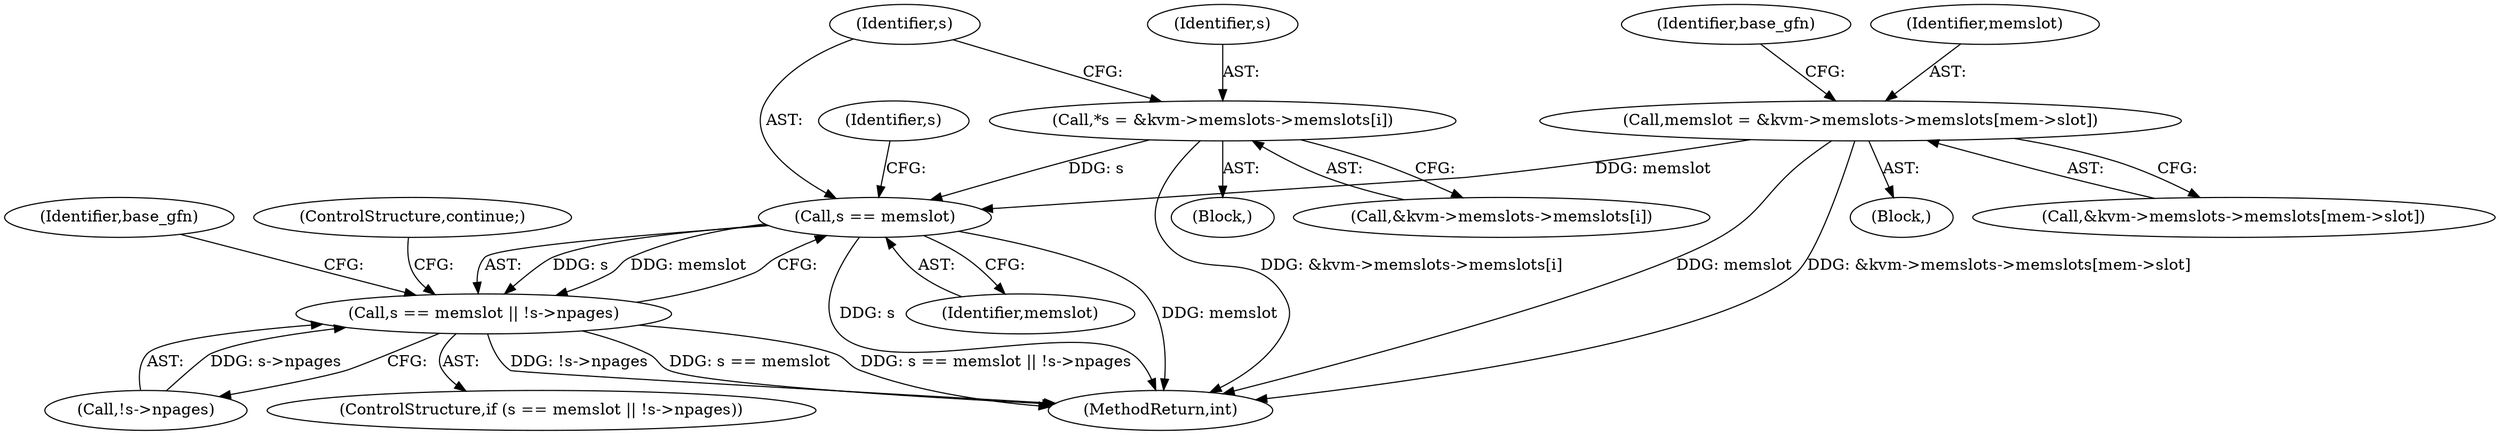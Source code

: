 digraph "0_linux_fa3d315a4ce2c0891cdde262562e710d95fba19e@pointer" {
"1000297" [label="(Call,s == memslot)"];
"1000285" [label="(Call,*s = &kvm->memslots->memslots[i])"];
"1000190" [label="(Call,memslot = &kvm->memslots->memslots[mem->slot])"];
"1000296" [label="(Call,s == memslot || !s->npages)"];
"1000300" [label="(Call,!s->npages)"];
"1000304" [label="(ControlStructure,continue;)"];
"1000295" [label="(ControlStructure,if (s == memslot || !s->npages))"];
"1000310" [label="(Identifier,base_gfn)"];
"1000298" [label="(Identifier,s)"];
"1000297" [label="(Call,s == memslot)"];
"1000643" [label="(MethodReturn,int)"];
"1000285" [label="(Call,*s = &kvm->memslots->memslots[i])"];
"1000302" [label="(Identifier,s)"];
"1000296" [label="(Call,s == memslot || !s->npages)"];
"1000283" [label="(Block,)"];
"1000287" [label="(Call,&kvm->memslots->memslots[i])"];
"1000286" [label="(Identifier,s)"];
"1000117" [label="(Block,)"];
"1000192" [label="(Call,&kvm->memslots->memslots[mem->slot])"];
"1000191" [label="(Identifier,memslot)"];
"1000190" [label="(Call,memslot = &kvm->memslots->memslots[mem->slot])"];
"1000203" [label="(Identifier,base_gfn)"];
"1000299" [label="(Identifier,memslot)"];
"1000297" -> "1000296"  [label="AST: "];
"1000297" -> "1000299"  [label="CFG: "];
"1000298" -> "1000297"  [label="AST: "];
"1000299" -> "1000297"  [label="AST: "];
"1000302" -> "1000297"  [label="CFG: "];
"1000296" -> "1000297"  [label="CFG: "];
"1000297" -> "1000643"  [label="DDG: s"];
"1000297" -> "1000643"  [label="DDG: memslot"];
"1000297" -> "1000296"  [label="DDG: s"];
"1000297" -> "1000296"  [label="DDG: memslot"];
"1000285" -> "1000297"  [label="DDG: s"];
"1000190" -> "1000297"  [label="DDG: memslot"];
"1000285" -> "1000283"  [label="AST: "];
"1000285" -> "1000287"  [label="CFG: "];
"1000286" -> "1000285"  [label="AST: "];
"1000287" -> "1000285"  [label="AST: "];
"1000298" -> "1000285"  [label="CFG: "];
"1000285" -> "1000643"  [label="DDG: &kvm->memslots->memslots[i]"];
"1000190" -> "1000117"  [label="AST: "];
"1000190" -> "1000192"  [label="CFG: "];
"1000191" -> "1000190"  [label="AST: "];
"1000192" -> "1000190"  [label="AST: "];
"1000203" -> "1000190"  [label="CFG: "];
"1000190" -> "1000643"  [label="DDG: memslot"];
"1000190" -> "1000643"  [label="DDG: &kvm->memslots->memslots[mem->slot]"];
"1000296" -> "1000295"  [label="AST: "];
"1000296" -> "1000300"  [label="CFG: "];
"1000300" -> "1000296"  [label="AST: "];
"1000304" -> "1000296"  [label="CFG: "];
"1000310" -> "1000296"  [label="CFG: "];
"1000296" -> "1000643"  [label="DDG: s == memslot || !s->npages"];
"1000296" -> "1000643"  [label="DDG: !s->npages"];
"1000296" -> "1000643"  [label="DDG: s == memslot"];
"1000300" -> "1000296"  [label="DDG: s->npages"];
}
